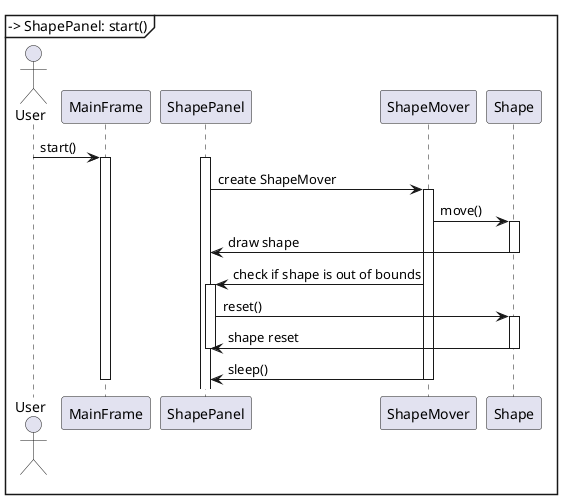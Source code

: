 @startuml

actor User
participant MainFrame
participant ShapePanel
participant ShapeMover
participant Shape

User -> MainFrame: start()
activate MainFrame
MainFrame -> ShapePanel: start()
activate ShapePanel
ShapePanel -> ShapeMover: create ShapeMover
activate ShapeMover
ShapeMover -> Shape: move()
activate Shape
Shape -> ShapePanel: draw shape
deactivate Shape
ShapeMover -> ShapePanel: check if shape is out of bounds
activate ShapePanel
ShapePanel -> Shape: reset()
activate Shape
Shape -> ShapePanel: shape reset
deactivate Shape
deactivate ShapePanel
ShapeMover -> ShapePanel: sleep()
deactivate ShapeMover
deactivate MainFrame

@enduml

